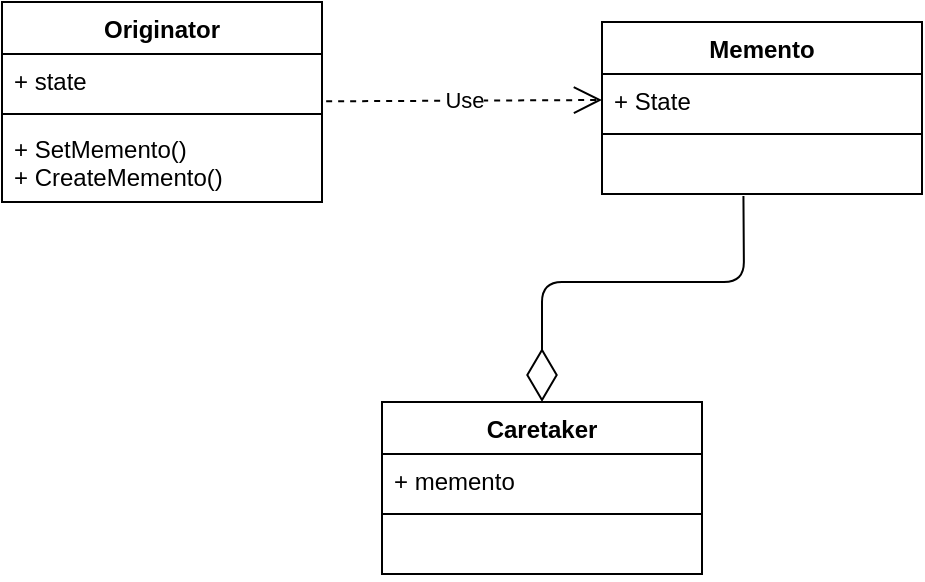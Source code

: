 <mxfile version="14.5.1" type="device"><diagram id="C5RBs43oDa-KdzZeNtuy" name="Page-1"><mxGraphModel dx="1088" dy="968" grid="1" gridSize="10" guides="1" tooltips="1" connect="1" arrows="1" fold="1" page="1" pageScale="1" pageWidth="827" pageHeight="1169" math="0" shadow="0"><root><mxCell id="WIyWlLk6GJQsqaUBKTNV-0"/><mxCell id="WIyWlLk6GJQsqaUBKTNV-1" parent="WIyWlLk6GJQsqaUBKTNV-0"/><mxCell id="O1R-sdpyhcfxUOZHuexX-0" value="Originator" style="swimlane;fontStyle=1;align=center;verticalAlign=top;childLayout=stackLayout;horizontal=1;startSize=26;horizontalStack=0;resizeParent=1;resizeParentMax=0;resizeLast=0;collapsible=1;marginBottom=0;" vertex="1" parent="WIyWlLk6GJQsqaUBKTNV-1"><mxGeometry x="130" y="240" width="160" height="100" as="geometry"/></mxCell><mxCell id="O1R-sdpyhcfxUOZHuexX-1" value="+ state" style="text;strokeColor=none;fillColor=none;align=left;verticalAlign=top;spacingLeft=4;spacingRight=4;overflow=hidden;rotatable=0;points=[[0,0.5],[1,0.5]];portConstraint=eastwest;" vertex="1" parent="O1R-sdpyhcfxUOZHuexX-0"><mxGeometry y="26" width="160" height="26" as="geometry"/></mxCell><mxCell id="O1R-sdpyhcfxUOZHuexX-2" value="" style="line;strokeWidth=1;fillColor=none;align=left;verticalAlign=middle;spacingTop=-1;spacingLeft=3;spacingRight=3;rotatable=0;labelPosition=right;points=[];portConstraint=eastwest;" vertex="1" parent="O1R-sdpyhcfxUOZHuexX-0"><mxGeometry y="52" width="160" height="8" as="geometry"/></mxCell><mxCell id="O1R-sdpyhcfxUOZHuexX-3" value="+ SetMemento()&#10;+ CreateMemento()" style="text;strokeColor=none;fillColor=none;align=left;verticalAlign=top;spacingLeft=4;spacingRight=4;overflow=hidden;rotatable=0;points=[[0,0.5],[1,0.5]];portConstraint=eastwest;" vertex="1" parent="O1R-sdpyhcfxUOZHuexX-0"><mxGeometry y="60" width="160" height="40" as="geometry"/></mxCell><mxCell id="O1R-sdpyhcfxUOZHuexX-4" value="Memento" style="swimlane;fontStyle=1;align=center;verticalAlign=top;childLayout=stackLayout;horizontal=1;startSize=26;horizontalStack=0;resizeParent=1;resizeParentMax=0;resizeLast=0;collapsible=1;marginBottom=0;" vertex="1" parent="WIyWlLk6GJQsqaUBKTNV-1"><mxGeometry x="430" y="250" width="160" height="86" as="geometry"/></mxCell><mxCell id="O1R-sdpyhcfxUOZHuexX-5" value="+ State" style="text;strokeColor=none;fillColor=none;align=left;verticalAlign=top;spacingLeft=4;spacingRight=4;overflow=hidden;rotatable=0;points=[[0,0.5],[1,0.5]];portConstraint=eastwest;" vertex="1" parent="O1R-sdpyhcfxUOZHuexX-4"><mxGeometry y="26" width="160" height="26" as="geometry"/></mxCell><mxCell id="O1R-sdpyhcfxUOZHuexX-6" value="" style="line;strokeWidth=1;fillColor=none;align=left;verticalAlign=middle;spacingTop=-1;spacingLeft=3;spacingRight=3;rotatable=0;labelPosition=right;points=[];portConstraint=eastwest;" vertex="1" parent="O1R-sdpyhcfxUOZHuexX-4"><mxGeometry y="52" width="160" height="8" as="geometry"/></mxCell><mxCell id="O1R-sdpyhcfxUOZHuexX-7" value="  " style="text;strokeColor=none;fillColor=none;align=left;verticalAlign=top;spacingLeft=4;spacingRight=4;overflow=hidden;rotatable=0;points=[[0,0.5],[1,0.5]];portConstraint=eastwest;" vertex="1" parent="O1R-sdpyhcfxUOZHuexX-4"><mxGeometry y="60" width="160" height="26" as="geometry"/></mxCell><mxCell id="O1R-sdpyhcfxUOZHuexX-8" value="Caretaker" style="swimlane;fontStyle=1;align=center;verticalAlign=top;childLayout=stackLayout;horizontal=1;startSize=26;horizontalStack=0;resizeParent=1;resizeParentMax=0;resizeLast=0;collapsible=1;marginBottom=0;" vertex="1" parent="WIyWlLk6GJQsqaUBKTNV-1"><mxGeometry x="320" y="440" width="160" height="86" as="geometry"/></mxCell><mxCell id="O1R-sdpyhcfxUOZHuexX-9" value="+ memento" style="text;strokeColor=none;fillColor=none;align=left;verticalAlign=top;spacingLeft=4;spacingRight=4;overflow=hidden;rotatable=0;points=[[0,0.5],[1,0.5]];portConstraint=eastwest;" vertex="1" parent="O1R-sdpyhcfxUOZHuexX-8"><mxGeometry y="26" width="160" height="26" as="geometry"/></mxCell><mxCell id="O1R-sdpyhcfxUOZHuexX-10" value="" style="line;strokeWidth=1;fillColor=none;align=left;verticalAlign=middle;spacingTop=-1;spacingLeft=3;spacingRight=3;rotatable=0;labelPosition=right;points=[];portConstraint=eastwest;" vertex="1" parent="O1R-sdpyhcfxUOZHuexX-8"><mxGeometry y="52" width="160" height="8" as="geometry"/></mxCell><mxCell id="O1R-sdpyhcfxUOZHuexX-11" value="  " style="text;strokeColor=none;fillColor=none;align=left;verticalAlign=top;spacingLeft=4;spacingRight=4;overflow=hidden;rotatable=0;points=[[0,0.5],[1,0.5]];portConstraint=eastwest;" vertex="1" parent="O1R-sdpyhcfxUOZHuexX-8"><mxGeometry y="60" width="160" height="26" as="geometry"/></mxCell><mxCell id="O1R-sdpyhcfxUOZHuexX-13" value="" style="endArrow=diamondThin;endFill=0;endSize=24;html=1;exitX=0.442;exitY=1.038;exitDx=0;exitDy=0;exitPerimeter=0;entryX=0.5;entryY=0;entryDx=0;entryDy=0;" edge="1" parent="WIyWlLk6GJQsqaUBKTNV-1" source="O1R-sdpyhcfxUOZHuexX-7" target="O1R-sdpyhcfxUOZHuexX-8"><mxGeometry width="160" relative="1" as="geometry"><mxPoint x="330" y="490" as="sourcePoint"/><mxPoint x="490" y="490" as="targetPoint"/><Array as="points"><mxPoint x="501" y="380"/><mxPoint x="400" y="380"/></Array></mxGeometry></mxCell><object label="Use" id="O1R-sdpyhcfxUOZHuexX-14"><mxCell style="endArrow=open;endSize=12;dashed=1;html=1;exitX=1.013;exitY=0.91;exitDx=0;exitDy=0;entryX=0;entryY=0.5;entryDx=0;entryDy=0;exitPerimeter=0;" edge="1" parent="WIyWlLk6GJQsqaUBKTNV-1" source="O1R-sdpyhcfxUOZHuexX-1" target="O1R-sdpyhcfxUOZHuexX-5"><mxGeometry width="160" relative="1" as="geometry"><mxPoint x="150" y="430" as="sourcePoint"/><mxPoint x="270" y="640" as="targetPoint"/></mxGeometry></mxCell></object></root></mxGraphModel></diagram></mxfile>